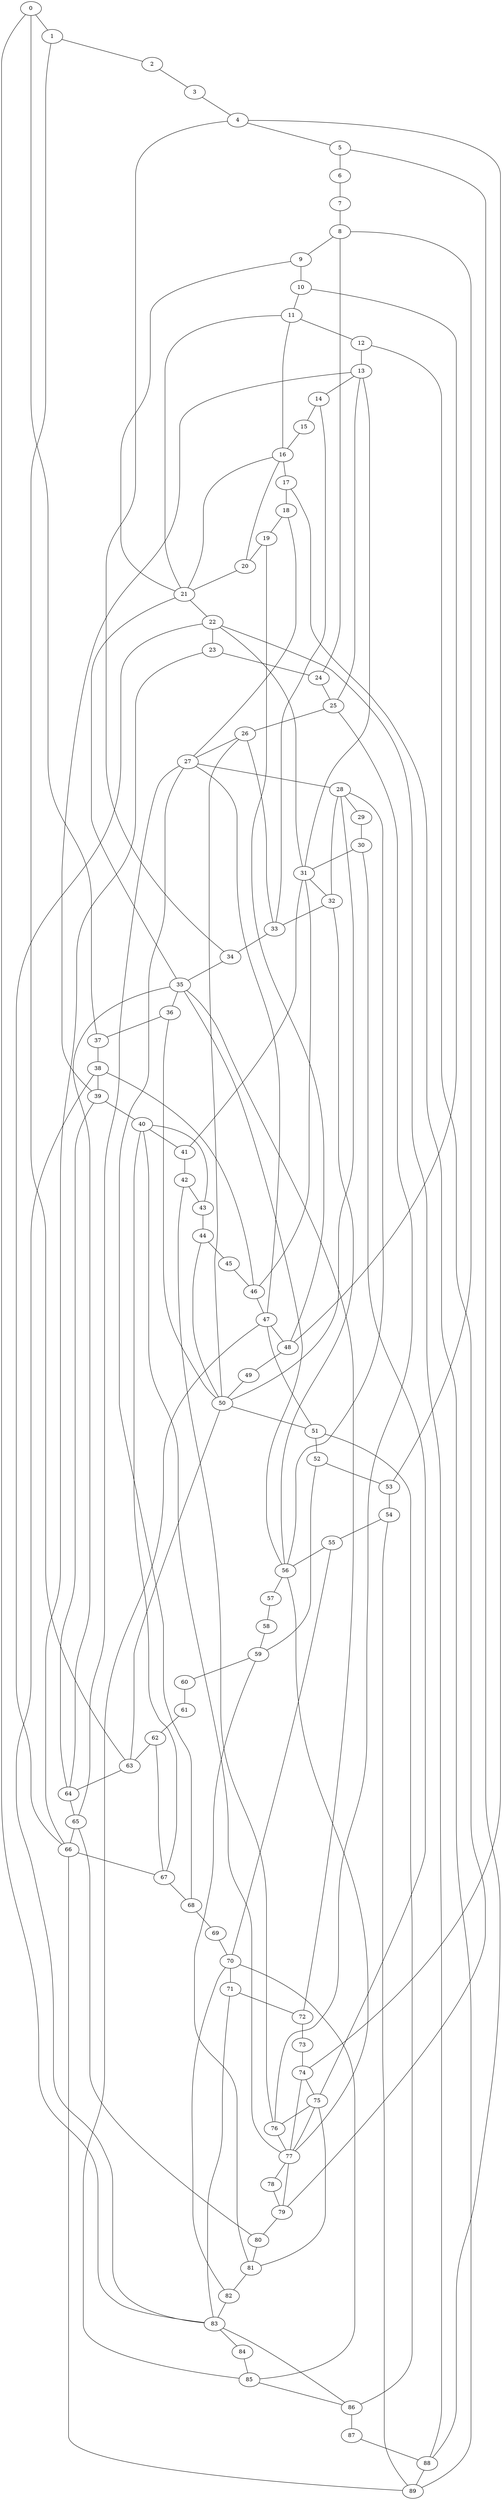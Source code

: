 
graph graphname {
    0 -- 1
0 -- 37
0 -- 83
1 -- 2
1 -- 63
2 -- 3
3 -- 4
4 -- 5
4 -- 74
4 -- 34
5 -- 6
5 -- 88
6 -- 7
7 -- 8
8 -- 9
8 -- 24
8 -- 53
9 -- 10
9 -- 21
10 -- 11
10 -- 48
11 -- 12
11 -- 16
11 -- 21
12 -- 13
12 -- 79
13 -- 14
13 -- 39
13 -- 25
13 -- 31
14 -- 15
14 -- 33
15 -- 16
16 -- 17
16 -- 20
16 -- 21
17 -- 18
17 -- 89
18 -- 19
18 -- 27
19 -- 20
19 -- 48
20 -- 21
21 -- 22
21 -- 35
22 -- 23
22 -- 88
22 -- 31
22 -- 66
23 -- 24
23 -- 66
24 -- 25
25 -- 26
25 -- 76
26 -- 27
26 -- 33
26 -- 50
27 -- 28
27 -- 65
27 -- 68
27 -- 47
28 -- 29
28 -- 56
28 -- 32
28 -- 50
29 -- 30
30 -- 31
30 -- 75
31 -- 32
31 -- 46
31 -- 41
32 -- 33
32 -- 56
33 -- 34
34 -- 35
35 -- 36
35 -- 72
35 -- 56
35 -- 64
36 -- 37
36 -- 50
37 -- 38
38 -- 39
38 -- 83
38 -- 46
39 -- 40
39 -- 64
40 -- 41
40 -- 43
40 -- 67
40 -- 77
41 -- 42
42 -- 43
42 -- 76
43 -- 44
44 -- 45
44 -- 50
45 -- 46
46 -- 47
47 -- 48
47 -- 51
47 -- 85
48 -- 49
49 -- 50
50 -- 51
50 -- 63
51 -- 52
51 -- 86
52 -- 53
52 -- 59
53 -- 54
54 -- 55
54 -- 89
55 -- 56
55 -- 70
56 -- 57
56 -- 77
57 -- 58
58 -- 59
59 -- 60
59 -- 81
60 -- 61
61 -- 62
62 -- 63
62 -- 67
63 -- 64
64 -- 65
65 -- 66
65 -- 80
66 -- 67
66 -- 89
67 -- 68
68 -- 69
69 -- 70
70 -- 71
70 -- 85
70 -- 82
71 -- 72
71 -- 83
72 -- 73
73 -- 74
74 -- 75
74 -- 77
75 -- 76
75 -- 81
75 -- 77
76 -- 77
77 -- 78
77 -- 79
78 -- 79
79 -- 80
80 -- 81
81 -- 82
82 -- 83
83 -- 84
83 -- 86
84 -- 85
85 -- 86
86 -- 87
87 -- 88
88 -- 89

}
